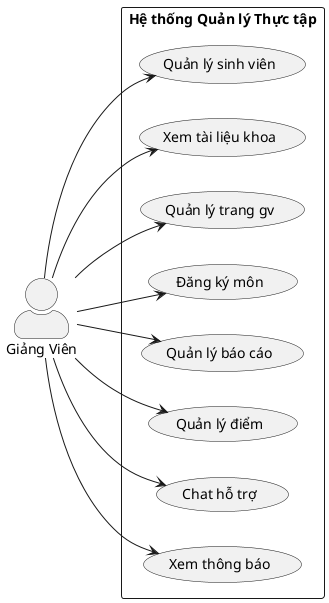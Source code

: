 @startuml Usecase - Giảng Viên (GV)
left to right direction
skinparam actorStyle awesome

actor "Giảng Viên" as GV

rectangle "Hệ thống Quản lý Thực tập" {
  usecase "Quản lý sinh viên" as UC_GV_1
  usecase "Xem tài liệu khoa" as UC_GV_2
  usecase "Quản lý trang gv" as UC_GV_3
  usecase "Đăng ký môn" as UC_GV_4
  usecase "Quản lý báo cáo" as UC_GV_5
  usecase "Quản lý điểm" as UC_GV_6
  usecase "Chat hỗ trợ" as UC_GV_7
  usecase "Xem thông báo" as UC_GV_8
}

GV --> UC_GV_1
GV --> UC_GV_2
GV --> UC_GV_3
GV --> UC_GV_4
GV --> UC_GV_5
GV --> UC_GV_6
GV --> UC_GV_7
GV --> UC_GV_8

@enduml
